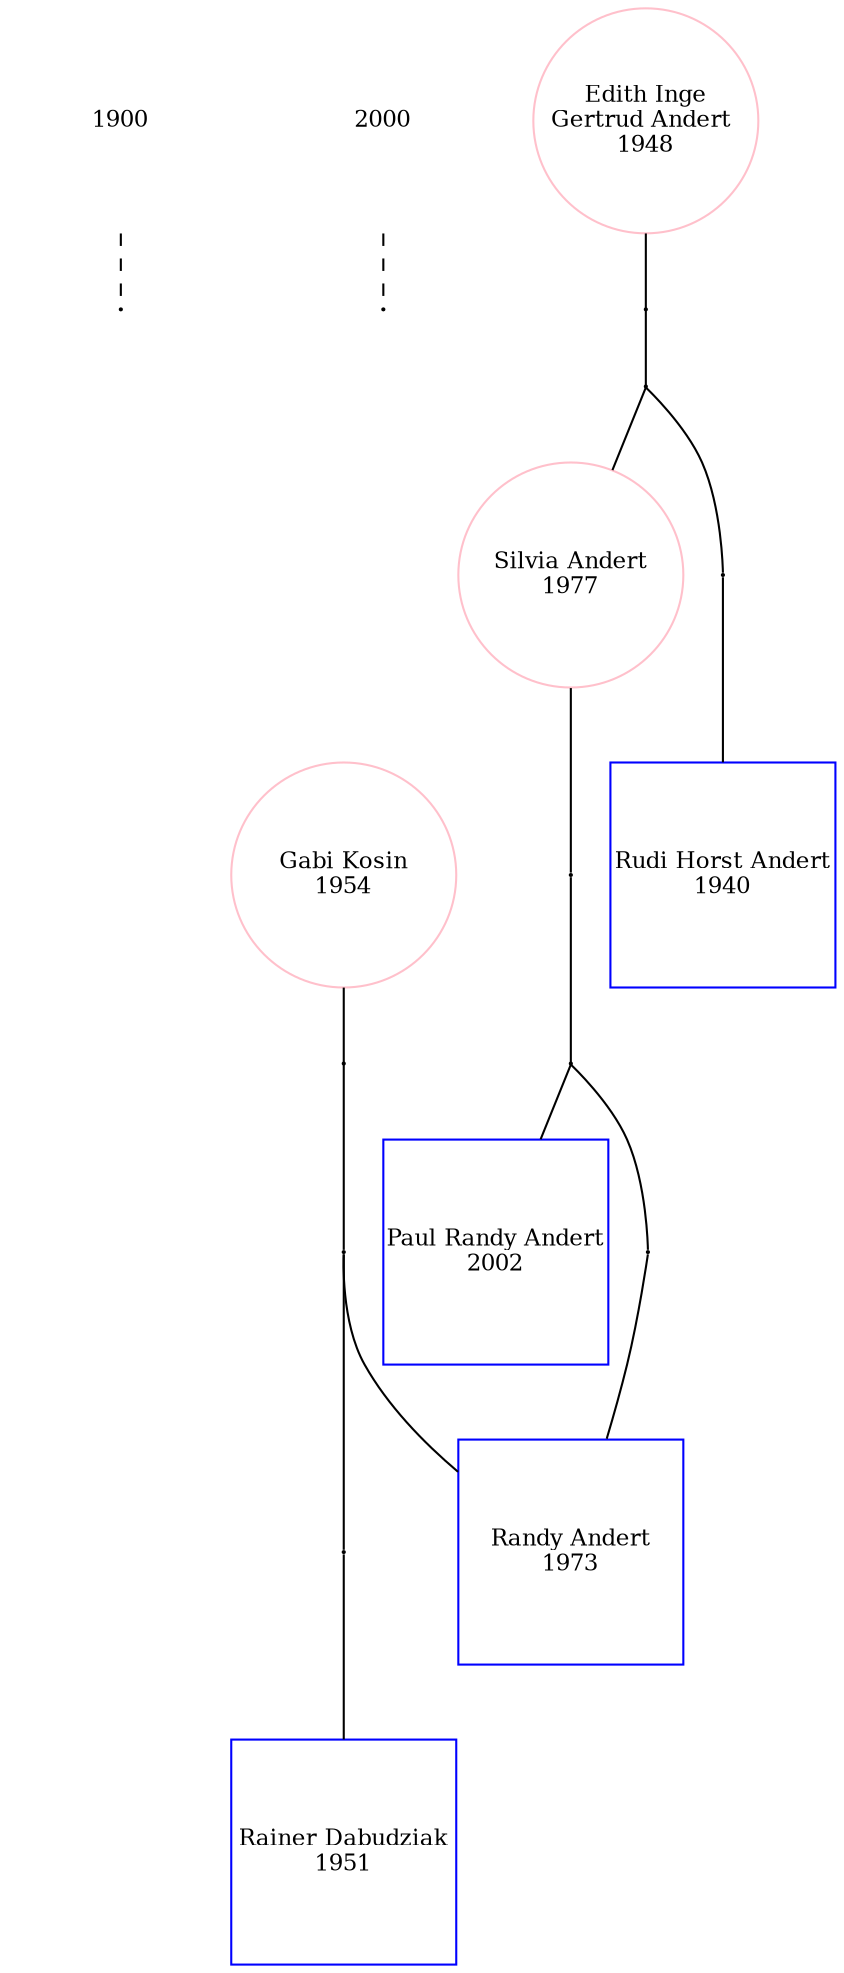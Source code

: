 digraph P {
    edge [dir=forward, arrowhead=none];
    node [fontsize=11, fixedsize=true, height=1.5, width=1.5];
    y1900 [shape=none, label="1900", pos="-15,0!"];
    y2000 [shape=none, label="2000", pos="-15,-12.5!"];
    y0 [shape=circle,label="",height=0.01,width=0.01, pos="15,0!"];
    y1 [shape=circle,label="",height=0.01,width=0.01, pos="15,-12.5!"];
    y1900 -> y0 [style=dashed] ; y2000 -> y1 [style=dashed]

x0y_12_75 [shape=square, color="blue",label="Paul Randy Andert
2002", pos="0,-12.75!"];

x_2y_9_62 [shape=circle, color="pink",label="Silvia Andert
1977", pos="-2,-9.625!"];

x2y_9_12 [shape=square, color="blue",label="Randy Andert
1973", pos="2,-9.125!"];
x_2y_11_18 [shape=circle,label="",height=0.01,width=0.01, pos="-2,-11.1875!"];
x0y_11_18 [shape=circle,label="",height=0.01,width=0.01, pos="0,-11.1875!"];
x2y_11_18 [shape=circle,label="",height=0.01,width=0.01, pos="2,-11.1875!"];

x_2y_9_62 -> x_2y_11_18 -> x0y_11_18 -> x2y_11_18 -> x2y_9_12 ; x0y_11_18 -> x0y_12_75
x_2y_9_62 [shape=circle, color="pink",label="Silvia Andert
1977", pos="-2,-9.625!"];

x_3y_6_0 [shape=circle, color="pink",label="Edith Inge
Gertrud Andert 
1948", pos="-3,-6!"];

x_1y_5_0 [shape=square, color="blue",label="Rudi Horst Andert
1940", pos="-1,-5!"];
x_3y_7_81 [shape=circle,label="",height=0.01,width=0.01, pos="-3,-7.8125!"];
x_2y_7_81 [shape=circle,label="",height=0.01,width=0.01, pos="-2,-7.8125!"];
x_1y_7_81 [shape=circle,label="",height=0.01,width=0.01, pos="-1,-7.8125!"];

x_3y_6_0 -> x_3y_7_81 -> x_2y_7_81 -> x_1y_7_81 -> x_1y_5_0 ; x_2y_7_81 -> x_2y_9_62


x2y_9_12 [shape=square, color="blue",label="Randy Andert
1973", pos="2,-9.125!"];

x1y_6_75 [shape=circle, color="pink",label="Gabi Kosin
1954", pos="1,-6.75!"];

x3y_6_37 [shape=square, color="blue",label="Rainer Dabudziak
1951", pos="3,-6.375!"];
x1y_7_93 [shape=circle,label="",height=0.01,width=0.01, pos="1,-7.9375!"];
x2y_7_93 [shape=circle,label="",height=0.01,width=0.01, pos="2,-7.9375!"];
x3y_7_93 [shape=circle,label="",height=0.01,width=0.01, pos="3,-7.9375!"];

x1y_6_75 -> x1y_7_93 -> x2y_7_93 -> x3y_7_93 -> x3y_6_37 ; x2y_7_93 -> x2y_9_12


}